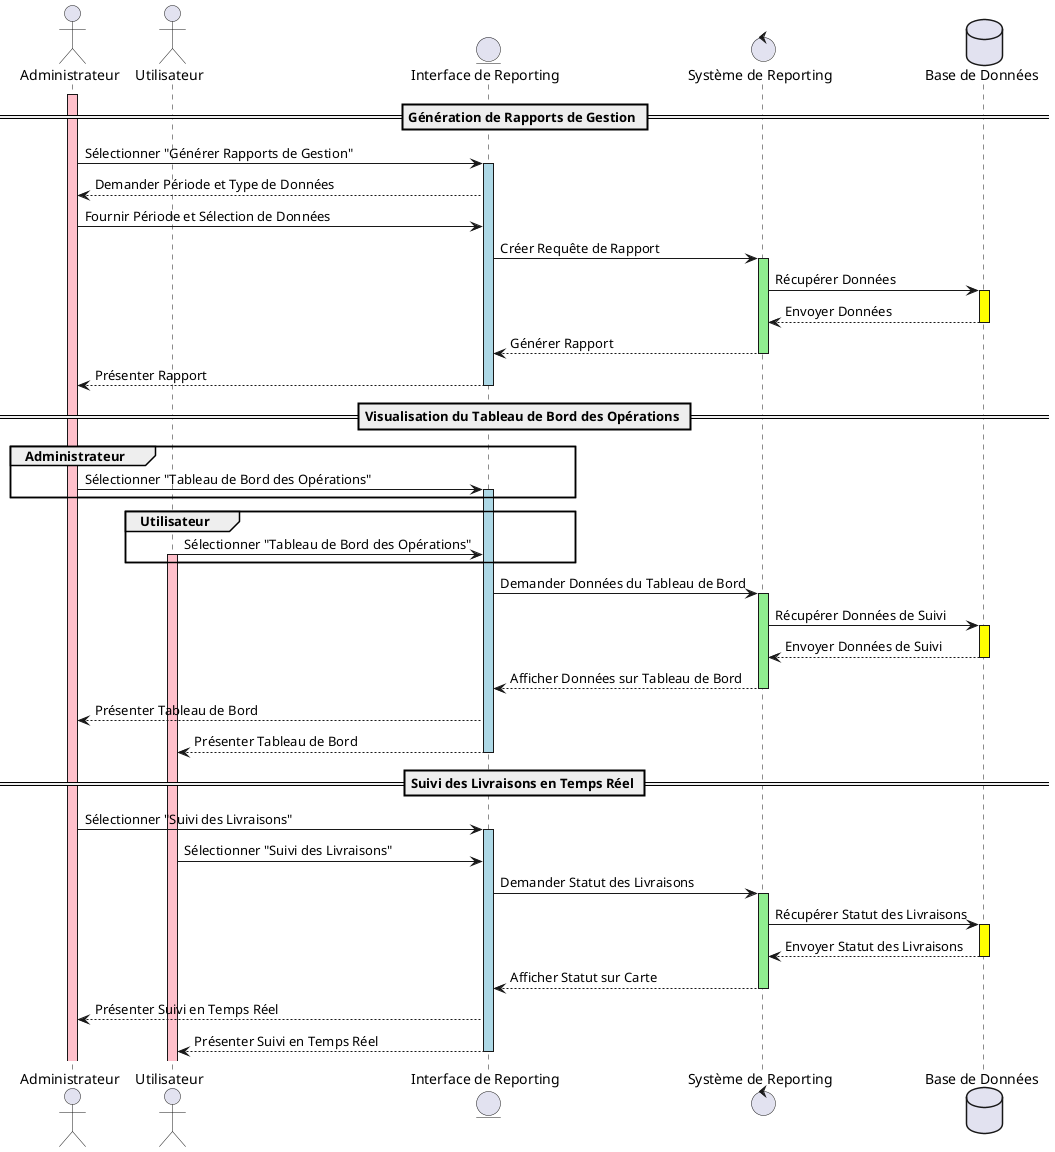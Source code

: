 @startuml SIIL_Reporting_and_Monitoring_Sequence

actor "Administrateur" as A
activate A #pink
actor "Utilisateur" as U
entity "Interface de Reporting" as ReportingUI
control "Système de Reporting" as ReportingSystem
database "Base de Données" as DB

== Génération de Rapports de Gestion ==
A -> ReportingUI : Sélectionner "Générer Rapports de Gestion"
activate ReportingUI #LightBlue

ReportingUI --> A : Demander Période et Type de Données
A -> ReportingUI : Fournir Période et Sélection de Données
ReportingUI -> ReportingSystem : Créer Requête de Rapport
activate ReportingSystem #LightGreen

ReportingSystem -> DB : Récupérer Données
activate DB #Yellow

DB --> ReportingSystem : Envoyer Données
deactivate DB

ReportingSystem --> ReportingUI : Générer Rapport
deactivate ReportingSystem

ReportingUI --> A : Présenter Rapport
deactivate ReportingUI

== Visualisation du Tableau de Bord des Opérations ==
group Administrateur
    A -> ReportingUI : Sélectionner "Tableau de Bord des Opérations"
    activate ReportingUI #LightBlue
end

group Utilisateur
    U -> ReportingUI : Sélectionner "Tableau de Bord des Opérations"
    activate U #pink

end

ReportingUI -> ReportingSystem : Demander Données du Tableau de Bord

activate ReportingSystem #LightGreen

ReportingSystem -> DB : Récupérer Données de Suivi
activate DB #Yellow

DB --> ReportingSystem : Envoyer Données de Suivi
deactivate DB

ReportingSystem --> ReportingUI : Afficher Données sur Tableau de Bord
deactivate ReportingSystem

ReportingUI --> A : Présenter Tableau de Bord
ReportingUI --> U : Présenter Tableau de Bord
deactivate ReportingUI

== Suivi des Livraisons en Temps Réel ==
A -> ReportingUI : Sélectionner "Suivi des Livraisons"
activate ReportingUI #LightBlue

U -> ReportingUI : Sélectionner "Suivi des Livraisons"


ReportingUI -> ReportingSystem : Demander Statut des Livraisons
activate ReportingSystem #LightGreen

ReportingSystem -> DB : Récupérer Statut des Livraisons
activate DB #Yellow

DB --> ReportingSystem : Envoyer Statut des Livraisons
deactivate DB

ReportingSystem --> ReportingUI : Afficher Statut sur Carte
deactivate ReportingSystem

ReportingUI --> A : Présenter Suivi en Temps Réel
ReportingUI --> U : Présenter Suivi en Temps Réel
deactivate ReportingUI

@enduml
